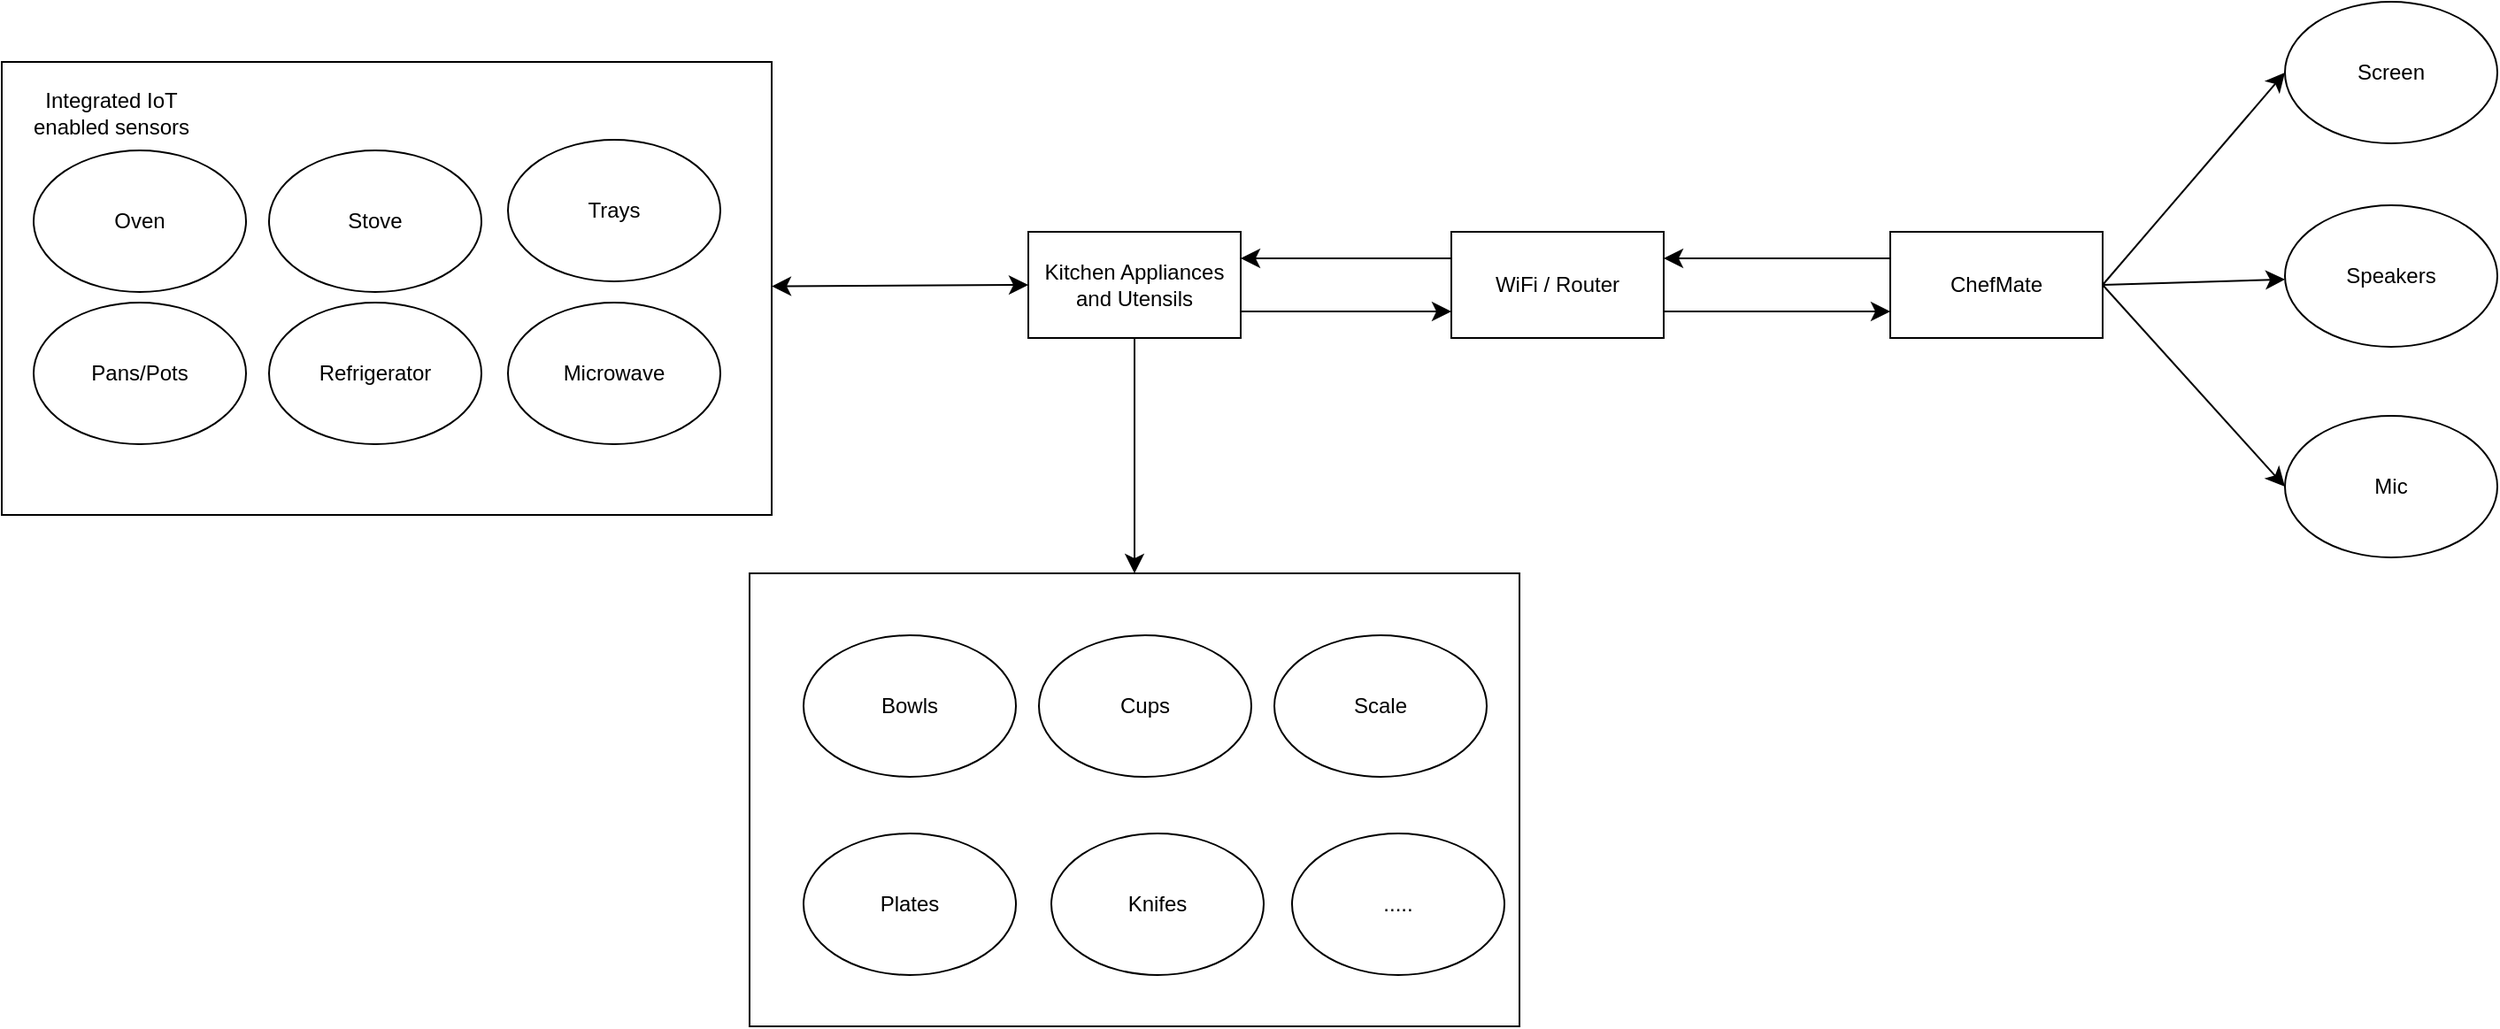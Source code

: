 <mxfile version="26.1.1">
  <diagram name="Page-1" id="Mc7CGku4qHrhw3GEl2LC">
    <mxGraphModel dx="1967" dy="1712" grid="0" gridSize="10" guides="1" tooltips="1" connect="1" arrows="1" fold="1" page="0" pageScale="1" pageWidth="850" pageHeight="1100" math="0" shadow="0">
      <root>
        <mxCell id="0" />
        <mxCell id="1" parent="0" />
        <mxCell id="N-MniE7iCQIajrUWTpiu-22" value="" style="rounded=0;whiteSpace=wrap;html=1;" vertex="1" parent="1">
          <mxGeometry x="-665" y="-143" width="435" height="256" as="geometry" />
        </mxCell>
        <mxCell id="N-MniE7iCQIajrUWTpiu-8" style="edgeStyle=none;curved=1;rounded=0;orthogonalLoop=1;jettySize=auto;html=1;exitX=1;exitY=0.75;exitDx=0;exitDy=0;entryX=0;entryY=0.75;entryDx=0;entryDy=0;fontSize=12;startSize=8;endSize=8;" edge="1" parent="1" source="N-MniE7iCQIajrUWTpiu-1" target="N-MniE7iCQIajrUWTpiu-4">
          <mxGeometry relative="1" as="geometry" />
        </mxCell>
        <mxCell id="N-MniE7iCQIajrUWTpiu-9" style="edgeStyle=none;curved=1;rounded=0;orthogonalLoop=1;jettySize=auto;html=1;exitX=0;exitY=0.25;exitDx=0;exitDy=0;entryX=1;entryY=0.25;entryDx=0;entryDy=0;fontSize=12;startSize=8;endSize=8;" edge="1" parent="1" source="N-MniE7iCQIajrUWTpiu-1" target="N-MniE7iCQIajrUWTpiu-2">
          <mxGeometry relative="1" as="geometry" />
        </mxCell>
        <mxCell id="N-MniE7iCQIajrUWTpiu-1" value="WiFi / Router" style="rounded=0;whiteSpace=wrap;html=1;" vertex="1" parent="1">
          <mxGeometry x="154" y="-47" width="120" height="60" as="geometry" />
        </mxCell>
        <mxCell id="N-MniE7iCQIajrUWTpiu-6" style="edgeStyle=none;curved=1;rounded=0;orthogonalLoop=1;jettySize=auto;html=1;exitX=1;exitY=0.75;exitDx=0;exitDy=0;entryX=0;entryY=0.75;entryDx=0;entryDy=0;fontSize=12;startSize=8;endSize=8;" edge="1" parent="1" source="N-MniE7iCQIajrUWTpiu-2" target="N-MniE7iCQIajrUWTpiu-1">
          <mxGeometry relative="1" as="geometry" />
        </mxCell>
        <mxCell id="N-MniE7iCQIajrUWTpiu-44" style="edgeStyle=none;curved=1;rounded=0;orthogonalLoop=1;jettySize=auto;html=1;exitX=0.5;exitY=1;exitDx=0;exitDy=0;entryX=0.5;entryY=0;entryDx=0;entryDy=0;fontSize=12;startSize=8;endSize=8;" edge="1" parent="1" source="N-MniE7iCQIajrUWTpiu-2" target="N-MniE7iCQIajrUWTpiu-33">
          <mxGeometry relative="1" as="geometry" />
        </mxCell>
        <mxCell id="N-MniE7iCQIajrUWTpiu-2" value="Kitchen Appliances and Utensils" style="rounded=0;whiteSpace=wrap;html=1;" vertex="1" parent="1">
          <mxGeometry x="-85" y="-47" width="120" height="60" as="geometry" />
        </mxCell>
        <mxCell id="N-MniE7iCQIajrUWTpiu-7" style="edgeStyle=none;curved=1;rounded=0;orthogonalLoop=1;jettySize=auto;html=1;exitX=0;exitY=0.25;exitDx=0;exitDy=0;entryX=1;entryY=0.25;entryDx=0;entryDy=0;fontSize=12;startSize=8;endSize=8;" edge="1" parent="1" source="N-MniE7iCQIajrUWTpiu-4" target="N-MniE7iCQIajrUWTpiu-1">
          <mxGeometry relative="1" as="geometry" />
        </mxCell>
        <mxCell id="N-MniE7iCQIajrUWTpiu-14" style="edgeStyle=none;curved=1;rounded=0;orthogonalLoop=1;jettySize=auto;html=1;exitX=1;exitY=0.5;exitDx=0;exitDy=0;entryX=0;entryY=0.5;entryDx=0;entryDy=0;fontSize=12;startSize=8;endSize=8;" edge="1" parent="1" source="N-MniE7iCQIajrUWTpiu-4" target="N-MniE7iCQIajrUWTpiu-10">
          <mxGeometry relative="1" as="geometry" />
        </mxCell>
        <mxCell id="N-MniE7iCQIajrUWTpiu-15" style="edgeStyle=none;curved=1;rounded=0;orthogonalLoop=1;jettySize=auto;html=1;exitX=1;exitY=0.5;exitDx=0;exitDy=0;fontSize=12;startSize=8;endSize=8;" edge="1" parent="1" source="N-MniE7iCQIajrUWTpiu-4" target="N-MniE7iCQIajrUWTpiu-11">
          <mxGeometry relative="1" as="geometry" />
        </mxCell>
        <mxCell id="N-MniE7iCQIajrUWTpiu-16" style="edgeStyle=none;curved=1;rounded=0;orthogonalLoop=1;jettySize=auto;html=1;exitX=1;exitY=0.5;exitDx=0;exitDy=0;entryX=0;entryY=0.5;entryDx=0;entryDy=0;fontSize=12;startSize=8;endSize=8;" edge="1" parent="1" source="N-MniE7iCQIajrUWTpiu-4" target="N-MniE7iCQIajrUWTpiu-12">
          <mxGeometry relative="1" as="geometry" />
        </mxCell>
        <mxCell id="N-MniE7iCQIajrUWTpiu-4" value="ChefMate" style="rounded=0;whiteSpace=wrap;html=1;" vertex="1" parent="1">
          <mxGeometry x="402" y="-47" width="120" height="60" as="geometry" />
        </mxCell>
        <mxCell id="N-MniE7iCQIajrUWTpiu-10" value="Screen" style="ellipse;whiteSpace=wrap;html=1;" vertex="1" parent="1">
          <mxGeometry x="625" y="-177" width="120" height="80" as="geometry" />
        </mxCell>
        <mxCell id="N-MniE7iCQIajrUWTpiu-11" value="Speakers" style="ellipse;whiteSpace=wrap;html=1;" vertex="1" parent="1">
          <mxGeometry x="625" y="-62" width="120" height="80" as="geometry" />
        </mxCell>
        <mxCell id="N-MniE7iCQIajrUWTpiu-12" value="Mic" style="ellipse;whiteSpace=wrap;html=1;" vertex="1" parent="1">
          <mxGeometry x="625" y="57" width="120" height="80" as="geometry" />
        </mxCell>
        <mxCell id="N-MniE7iCQIajrUWTpiu-18" value="Integrated IoT enabled sensors" style="text;html=1;align=center;verticalAlign=middle;whiteSpace=wrap;rounded=0;" vertex="1" parent="1">
          <mxGeometry x="-662" y="-129" width="118" height="30" as="geometry" />
        </mxCell>
        <mxCell id="N-MniE7iCQIajrUWTpiu-23" value="Oven" style="ellipse;whiteSpace=wrap;html=1;" vertex="1" parent="1">
          <mxGeometry x="-647" y="-93" width="120" height="80" as="geometry" />
        </mxCell>
        <mxCell id="N-MniE7iCQIajrUWTpiu-24" value="Stove" style="ellipse;whiteSpace=wrap;html=1;" vertex="1" parent="1">
          <mxGeometry x="-514" y="-93" width="120" height="80" as="geometry" />
        </mxCell>
        <mxCell id="N-MniE7iCQIajrUWTpiu-25" value="Refrigerator" style="ellipse;whiteSpace=wrap;html=1;" vertex="1" parent="1">
          <mxGeometry x="-514" y="-7" width="120" height="80" as="geometry" />
        </mxCell>
        <mxCell id="N-MniE7iCQIajrUWTpiu-26" value="Microwave" style="ellipse;whiteSpace=wrap;html=1;" vertex="1" parent="1">
          <mxGeometry x="-379" y="-7" width="120" height="80" as="geometry" />
        </mxCell>
        <mxCell id="N-MniE7iCQIajrUWTpiu-27" value="Pans/Pots" style="ellipse;whiteSpace=wrap;html=1;" vertex="1" parent="1">
          <mxGeometry x="-647" y="-7" width="120" height="80" as="geometry" />
        </mxCell>
        <mxCell id="N-MniE7iCQIajrUWTpiu-33" value="" style="rounded=0;whiteSpace=wrap;html=1;" vertex="1" parent="1">
          <mxGeometry x="-242.5" y="146" width="435" height="256" as="geometry" />
        </mxCell>
        <mxCell id="N-MniE7iCQIajrUWTpiu-36" value="" style="endArrow=classic;startArrow=classic;html=1;rounded=0;fontSize=12;startSize=8;endSize=8;curved=1;entryX=0;entryY=0.5;entryDx=0;entryDy=0;" edge="1" parent="1" source="N-MniE7iCQIajrUWTpiu-22" target="N-MniE7iCQIajrUWTpiu-2">
          <mxGeometry width="50" height="50" relative="1" as="geometry">
            <mxPoint x="-190" y="21" as="sourcePoint" />
            <mxPoint x="-140" y="-29" as="targetPoint" />
          </mxGeometry>
        </mxCell>
        <mxCell id="N-MniE7iCQIajrUWTpiu-37" value="Bowls" style="ellipse;whiteSpace=wrap;html=1;" vertex="1" parent="1">
          <mxGeometry x="-212" y="181" width="120" height="80" as="geometry" />
        </mxCell>
        <mxCell id="N-MniE7iCQIajrUWTpiu-38" value="Cups" style="ellipse;whiteSpace=wrap;html=1;" vertex="1" parent="1">
          <mxGeometry x="-79" y="181" width="120" height="80" as="geometry" />
        </mxCell>
        <mxCell id="N-MniE7iCQIajrUWTpiu-39" value="Plates" style="ellipse;whiteSpace=wrap;html=1;" vertex="1" parent="1">
          <mxGeometry x="-212" y="293" width="120" height="80" as="geometry" />
        </mxCell>
        <mxCell id="N-MniE7iCQIajrUWTpiu-40" value="Knifes" style="ellipse;whiteSpace=wrap;html=1;" vertex="1" parent="1">
          <mxGeometry x="-72" y="293" width="120" height="80" as="geometry" />
        </mxCell>
        <mxCell id="N-MniE7iCQIajrUWTpiu-41" value="Scale" style="ellipse;whiteSpace=wrap;html=1;" vertex="1" parent="1">
          <mxGeometry x="54" y="181" width="120" height="80" as="geometry" />
        </mxCell>
        <mxCell id="N-MniE7iCQIajrUWTpiu-42" value="....." style="ellipse;whiteSpace=wrap;html=1;" vertex="1" parent="1">
          <mxGeometry x="64" y="293" width="120" height="80" as="geometry" />
        </mxCell>
        <mxCell id="N-MniE7iCQIajrUWTpiu-43" value="Trays" style="ellipse;whiteSpace=wrap;html=1;" vertex="1" parent="1">
          <mxGeometry x="-379" y="-99" width="120" height="80" as="geometry" />
        </mxCell>
      </root>
    </mxGraphModel>
  </diagram>
</mxfile>
